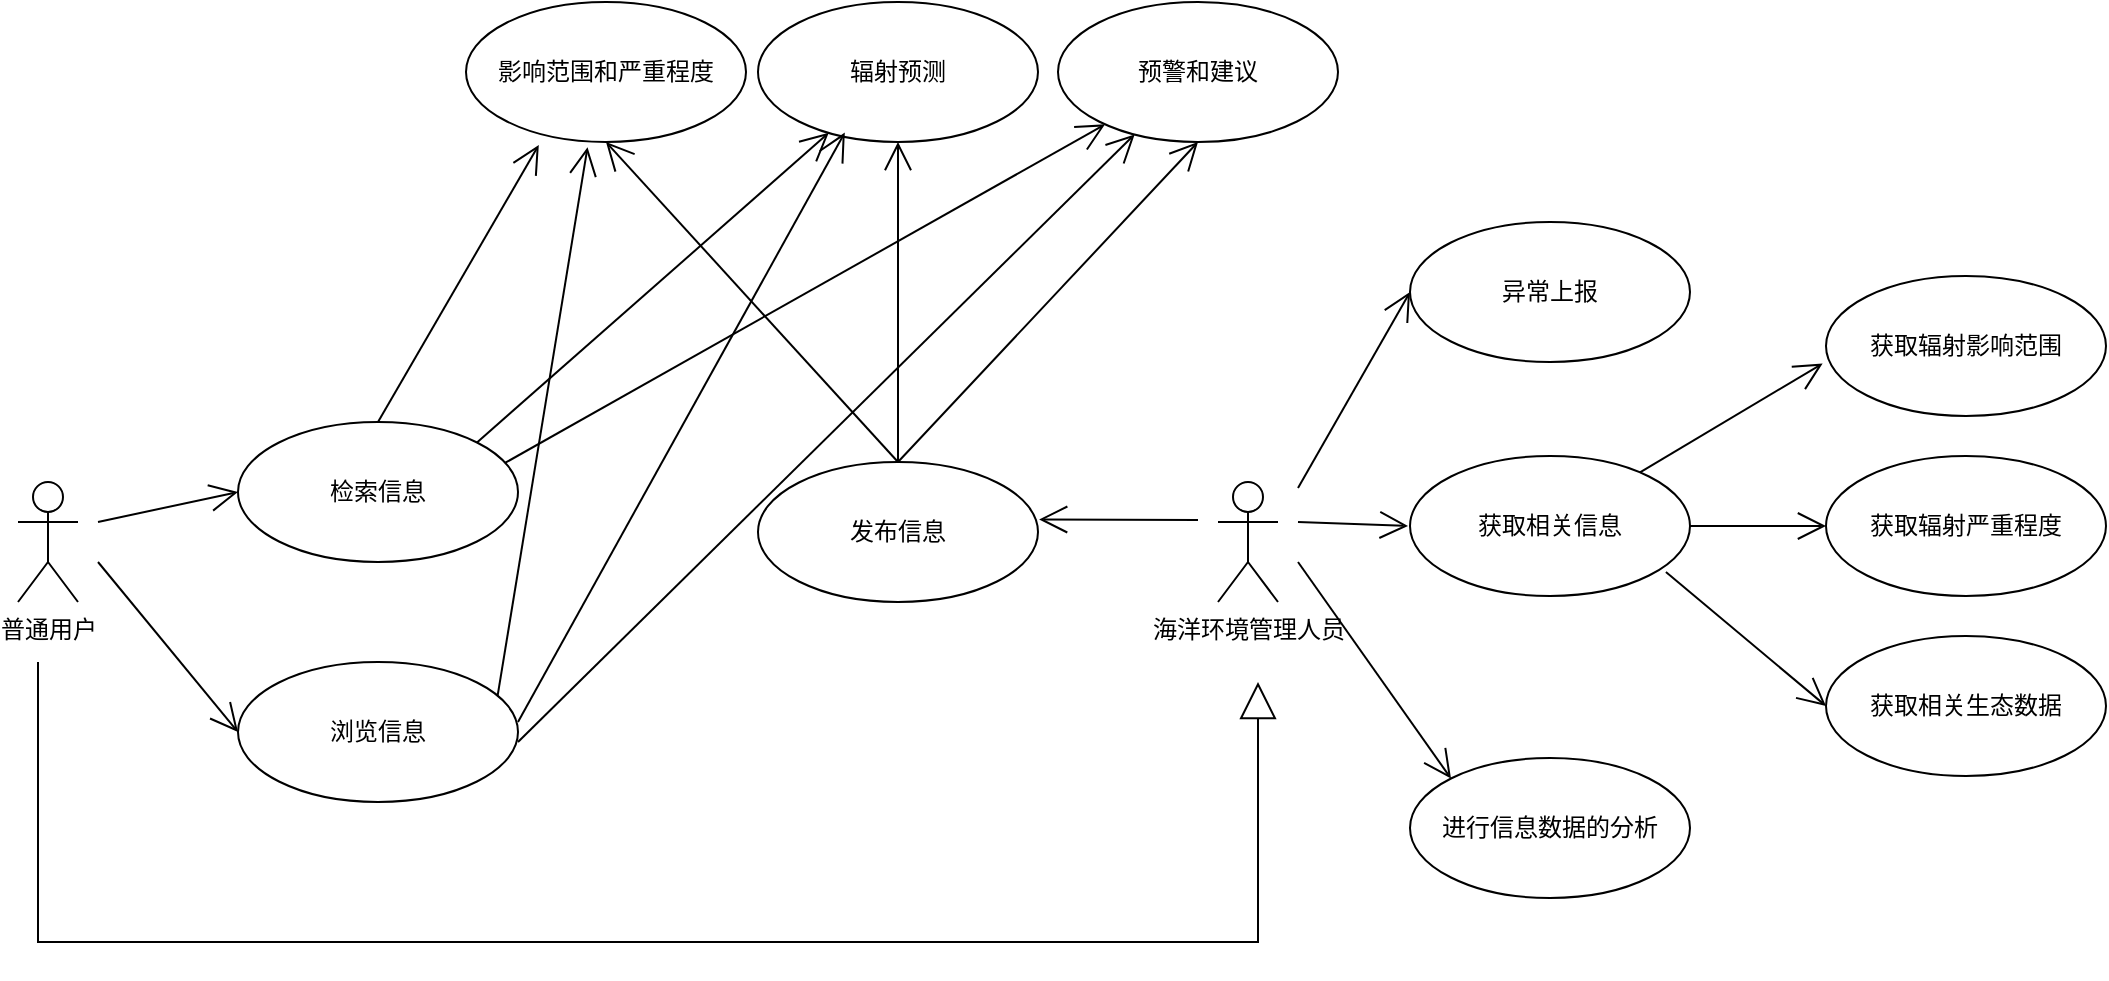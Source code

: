 <mxfile version="22.1.16" type="device">
  <diagram name="第 1 页" id="IM1NXF9bw_wg9nJjO3C2">
    <mxGraphModel dx="1206" dy="626" grid="0" gridSize="10" guides="1" tooltips="1" connect="1" arrows="1" fold="1" page="0" pageScale="1" pageWidth="827" pageHeight="1169" math="0" shadow="0">
      <root>
        <mxCell id="0" />
        <mxCell id="1" parent="0" />
        <mxCell id="AMW23YdhTXEw33alVsgH-1" value="普通用户" style="shape=umlActor;verticalLabelPosition=bottom;verticalAlign=top;html=1;" parent="1" vertex="1">
          <mxGeometry x="50" y="310" width="30" height="60" as="geometry" />
        </mxCell>
        <mxCell id="AMW23YdhTXEw33alVsgH-2" value="海洋环境管理人员" style="shape=umlActor;verticalLabelPosition=bottom;verticalAlign=top;html=1;" parent="1" vertex="1">
          <mxGeometry x="650" y="310" width="30" height="60" as="geometry" />
        </mxCell>
        <mxCell id="AMW23YdhTXEw33alVsgH-4" value="" style="endArrow=block;endSize=16;endFill=0;html=1;rounded=0;" parent="1" edge="1">
          <mxGeometry width="160" relative="1" as="geometry">
            <mxPoint x="60" y="400" as="sourcePoint" />
            <mxPoint x="670" y="410" as="targetPoint" />
            <Array as="points">
              <mxPoint x="60" y="540" />
              <mxPoint x="670" y="540" />
            </Array>
          </mxGeometry>
        </mxCell>
        <mxCell id="AMW23YdhTXEw33alVsgH-5" value="获取相关信息" style="ellipse;whiteSpace=wrap;html=1;" parent="1" vertex="1">
          <mxGeometry x="746" y="297" width="140" height="70" as="geometry" />
        </mxCell>
        <mxCell id="AMW23YdhTXEw33alVsgH-6" value="获取辐射影响范围" style="ellipse;whiteSpace=wrap;html=1;" parent="1" vertex="1">
          <mxGeometry x="954" y="207" width="140" height="70" as="geometry" />
        </mxCell>
        <mxCell id="AMW23YdhTXEw33alVsgH-7" value="获取辐射严重程度" style="ellipse;whiteSpace=wrap;html=1;" parent="1" vertex="1">
          <mxGeometry x="954" y="297" width="140" height="70" as="geometry" />
        </mxCell>
        <mxCell id="AMW23YdhTXEw33alVsgH-8" value="获取相关生态数据" style="ellipse;whiteSpace=wrap;html=1;" parent="1" vertex="1">
          <mxGeometry x="954" y="387" width="140" height="70" as="geometry" />
        </mxCell>
        <mxCell id="AMW23YdhTXEw33alVsgH-9" value="发布信息" style="ellipse;whiteSpace=wrap;html=1;" parent="1" vertex="1">
          <mxGeometry x="420" y="300" width="140" height="70" as="geometry" />
        </mxCell>
        <mxCell id="AMW23YdhTXEw33alVsgH-10" value="" style="endArrow=open;endFill=1;endSize=12;html=1;rounded=0;" parent="1" edge="1">
          <mxGeometry width="160" relative="1" as="geometry">
            <mxPoint x="690" y="330" as="sourcePoint" />
            <mxPoint x="745" y="332" as="targetPoint" />
          </mxGeometry>
        </mxCell>
        <mxCell id="AMW23YdhTXEw33alVsgH-11" value="" style="endArrow=open;endFill=1;endSize=12;html=1;rounded=0;entryX=-0.012;entryY=0.625;entryDx=0;entryDy=0;entryPerimeter=0;" parent="1" source="AMW23YdhTXEw33alVsgH-5" target="AMW23YdhTXEw33alVsgH-6" edge="1">
          <mxGeometry width="160" relative="1" as="geometry">
            <mxPoint x="950" y="335" as="sourcePoint" />
            <mxPoint x="1110" y="335" as="targetPoint" />
          </mxGeometry>
        </mxCell>
        <mxCell id="AMW23YdhTXEw33alVsgH-12" value="" style="endArrow=open;endFill=1;endSize=12;html=1;rounded=0;entryX=0;entryY=0.5;entryDx=0;entryDy=0;exitX=1;exitY=0.5;exitDx=0;exitDy=0;" parent="1" source="AMW23YdhTXEw33alVsgH-5" target="AMW23YdhTXEw33alVsgH-7" edge="1">
          <mxGeometry width="160" relative="1" as="geometry">
            <mxPoint x="950" y="340" as="sourcePoint" />
            <mxPoint x="1040" y="340" as="targetPoint" />
          </mxGeometry>
        </mxCell>
        <mxCell id="AMW23YdhTXEw33alVsgH-13" value="" style="endArrow=open;endFill=1;endSize=12;html=1;rounded=0;entryX=0;entryY=0.5;entryDx=0;entryDy=0;exitX=0.914;exitY=0.829;exitDx=0;exitDy=0;exitPerimeter=0;" parent="1" target="AMW23YdhTXEw33alVsgH-8" edge="1" source="AMW23YdhTXEw33alVsgH-5">
          <mxGeometry width="160" relative="1" as="geometry">
            <mxPoint x="930" y="360" as="sourcePoint" />
            <mxPoint x="1090" y="360" as="targetPoint" />
          </mxGeometry>
        </mxCell>
        <mxCell id="AMW23YdhTXEw33alVsgH-14" value="影响范围和严重程度" style="ellipse;whiteSpace=wrap;html=1;" parent="1" vertex="1">
          <mxGeometry x="274" y="70" width="140" height="70" as="geometry" />
        </mxCell>
        <mxCell id="AMW23YdhTXEw33alVsgH-15" value="辐射预测" style="ellipse;whiteSpace=wrap;html=1;" parent="1" vertex="1">
          <mxGeometry x="420" y="70" width="140" height="70" as="geometry" />
        </mxCell>
        <mxCell id="AMW23YdhTXEw33alVsgH-16" value="预警和建议" style="ellipse;whiteSpace=wrap;html=1;" parent="1" vertex="1">
          <mxGeometry x="570" y="70" width="140" height="70" as="geometry" />
        </mxCell>
        <mxCell id="AMW23YdhTXEw33alVsgH-17" value="" style="endArrow=open;endFill=1;endSize=12;html=1;rounded=0;entryX=1.004;entryY=0.41;entryDx=0;entryDy=0;entryPerimeter=0;" parent="1" target="AMW23YdhTXEw33alVsgH-9" edge="1">
          <mxGeometry width="160" relative="1" as="geometry">
            <mxPoint x="640" y="329" as="sourcePoint" />
            <mxPoint x="810" y="330" as="targetPoint" />
          </mxGeometry>
        </mxCell>
        <mxCell id="AMW23YdhTXEw33alVsgH-18" value="" style="endArrow=open;endFill=1;endSize=12;html=1;rounded=0;entryX=0.5;entryY=1;entryDx=0;entryDy=0;" parent="1" target="AMW23YdhTXEw33alVsgH-15" edge="1">
          <mxGeometry width="160" relative="1" as="geometry">
            <mxPoint x="490" y="300" as="sourcePoint" />
            <mxPoint x="650" y="300" as="targetPoint" />
          </mxGeometry>
        </mxCell>
        <mxCell id="AMW23YdhTXEw33alVsgH-19" value="" style="endArrow=open;endFill=1;endSize=12;html=1;rounded=0;entryX=0.5;entryY=1;entryDx=0;entryDy=0;" parent="1" target="AMW23YdhTXEw33alVsgH-16" edge="1">
          <mxGeometry width="160" relative="1" as="geometry">
            <mxPoint x="490" y="300" as="sourcePoint" />
            <mxPoint x="650" y="300" as="targetPoint" />
          </mxGeometry>
        </mxCell>
        <mxCell id="AMW23YdhTXEw33alVsgH-20" value="" style="endArrow=open;endFill=1;endSize=12;html=1;rounded=0;entryX=0.5;entryY=1;entryDx=0;entryDy=0;" parent="1" target="AMW23YdhTXEw33alVsgH-14" edge="1">
          <mxGeometry width="160" relative="1" as="geometry">
            <mxPoint x="490" y="300" as="sourcePoint" />
            <mxPoint x="650" y="300" as="targetPoint" />
          </mxGeometry>
        </mxCell>
        <mxCell id="AMW23YdhTXEw33alVsgH-21" value="进行信息数据的分析" style="ellipse;whiteSpace=wrap;html=1;" parent="1" vertex="1">
          <mxGeometry x="746" y="448" width="140" height="70" as="geometry" />
        </mxCell>
        <mxCell id="AMW23YdhTXEw33alVsgH-22" value="" style="endArrow=open;endFill=1;endSize=12;html=1;rounded=0;entryX=0;entryY=0;entryDx=0;entryDy=0;" parent="1" target="AMW23YdhTXEw33alVsgH-21" edge="1">
          <mxGeometry width="160" relative="1" as="geometry">
            <mxPoint x="690" y="350" as="sourcePoint" />
            <mxPoint x="850" y="350" as="targetPoint" />
          </mxGeometry>
        </mxCell>
        <mxCell id="AMW23YdhTXEw33alVsgH-23" value="浏览信息" style="ellipse;whiteSpace=wrap;html=1;" parent="1" vertex="1">
          <mxGeometry x="160" y="400" width="140" height="70" as="geometry" />
        </mxCell>
        <mxCell id="AMW23YdhTXEw33alVsgH-24" value="检索信息" style="ellipse;whiteSpace=wrap;html=1;" parent="1" vertex="1">
          <mxGeometry x="160" y="280" width="140" height="70" as="geometry" />
        </mxCell>
        <mxCell id="AMW23YdhTXEw33alVsgH-25" value="" style="endArrow=open;endFill=1;endSize=12;html=1;rounded=0;entryX=0.434;entryY=1.037;entryDx=0;entryDy=0;entryPerimeter=0;exitX=0.927;exitY=0.244;exitDx=0;exitDy=0;exitPerimeter=0;" parent="1" source="AMW23YdhTXEw33alVsgH-23" target="AMW23YdhTXEw33alVsgH-14" edge="1">
          <mxGeometry width="160" relative="1" as="geometry">
            <mxPoint x="290" y="410" as="sourcePoint" />
            <mxPoint x="460" y="430" as="targetPoint" />
          </mxGeometry>
        </mxCell>
        <mxCell id="AMW23YdhTXEw33alVsgH-27" value="" style="endArrow=open;endFill=1;endSize=12;html=1;rounded=0;entryX=0.31;entryY=0.933;entryDx=0;entryDy=0;entryPerimeter=0;" parent="1" target="AMW23YdhTXEw33alVsgH-15" edge="1">
          <mxGeometry width="160" relative="1" as="geometry">
            <mxPoint x="300" y="430" as="sourcePoint" />
            <mxPoint x="460" y="430" as="targetPoint" />
          </mxGeometry>
        </mxCell>
        <mxCell id="AMW23YdhTXEw33alVsgH-28" value="" style="endArrow=open;endFill=1;endSize=12;html=1;rounded=0;" parent="1" target="AMW23YdhTXEw33alVsgH-16" edge="1">
          <mxGeometry width="160" relative="1" as="geometry">
            <mxPoint x="300" y="440" as="sourcePoint" />
            <mxPoint x="460" y="440" as="targetPoint" />
          </mxGeometry>
        </mxCell>
        <mxCell id="AMW23YdhTXEw33alVsgH-29" value="" style="endArrow=open;endFill=1;endSize=12;html=1;rounded=0;entryX=0.26;entryY=1.021;entryDx=0;entryDy=0;entryPerimeter=0;" parent="1" target="AMW23YdhTXEw33alVsgH-14" edge="1">
          <mxGeometry width="160" relative="1" as="geometry">
            <mxPoint x="230" y="280" as="sourcePoint" />
            <mxPoint x="390" y="280" as="targetPoint" />
          </mxGeometry>
        </mxCell>
        <mxCell id="AMW23YdhTXEw33alVsgH-30" value="" style="endArrow=open;endFill=1;endSize=12;html=1;rounded=0;exitX=1;exitY=0;exitDx=0;exitDy=0;" parent="1" source="AMW23YdhTXEw33alVsgH-24" target="AMW23YdhTXEw33alVsgH-15" edge="1">
          <mxGeometry width="160" relative="1" as="geometry">
            <mxPoint x="270" y="290" as="sourcePoint" />
            <mxPoint x="430" y="290" as="targetPoint" />
          </mxGeometry>
        </mxCell>
        <mxCell id="AMW23YdhTXEw33alVsgH-31" value="" style="endArrow=open;endFill=1;endSize=12;html=1;rounded=0;exitX=0.955;exitY=0.291;exitDx=0;exitDy=0;exitPerimeter=0;" parent="1" source="AMW23YdhTXEw33alVsgH-24" target="AMW23YdhTXEw33alVsgH-16" edge="1">
          <mxGeometry width="160" relative="1" as="geometry">
            <mxPoint x="290" y="300" as="sourcePoint" />
            <mxPoint x="450" y="300" as="targetPoint" />
          </mxGeometry>
        </mxCell>
        <mxCell id="AMW23YdhTXEw33alVsgH-32" value="" style="endArrow=open;endFill=1;endSize=12;html=1;rounded=0;entryX=0;entryY=0.5;entryDx=0;entryDy=0;" parent="1" target="AMW23YdhTXEw33alVsgH-24" edge="1">
          <mxGeometry width="160" relative="1" as="geometry">
            <mxPoint x="90" y="330" as="sourcePoint" />
            <mxPoint x="250" y="330" as="targetPoint" />
          </mxGeometry>
        </mxCell>
        <mxCell id="AMW23YdhTXEw33alVsgH-33" value="" style="endArrow=open;endFill=1;endSize=12;html=1;rounded=0;entryX=0;entryY=0.5;entryDx=0;entryDy=0;" parent="1" target="AMW23YdhTXEw33alVsgH-23" edge="1">
          <mxGeometry width="160" relative="1" as="geometry">
            <mxPoint x="90" y="350" as="sourcePoint" />
            <mxPoint x="250" y="350" as="targetPoint" />
          </mxGeometry>
        </mxCell>
        <mxCell id="N2QwMscDyRYlAkTJsI3z-1" value="异常上报" style="ellipse;whiteSpace=wrap;html=1;" vertex="1" parent="1">
          <mxGeometry x="746" y="180" width="140" height="70" as="geometry" />
        </mxCell>
        <mxCell id="N2QwMscDyRYlAkTJsI3z-2" value="" style="endArrow=open;endFill=1;endSize=12;html=1;rounded=0;entryX=0;entryY=0.5;entryDx=0;entryDy=0;" edge="1" parent="1" target="N2QwMscDyRYlAkTJsI3z-1">
          <mxGeometry width="160" relative="1" as="geometry">
            <mxPoint x="690" y="313" as="sourcePoint" />
            <mxPoint x="850" y="313" as="targetPoint" />
          </mxGeometry>
        </mxCell>
      </root>
    </mxGraphModel>
  </diagram>
</mxfile>
